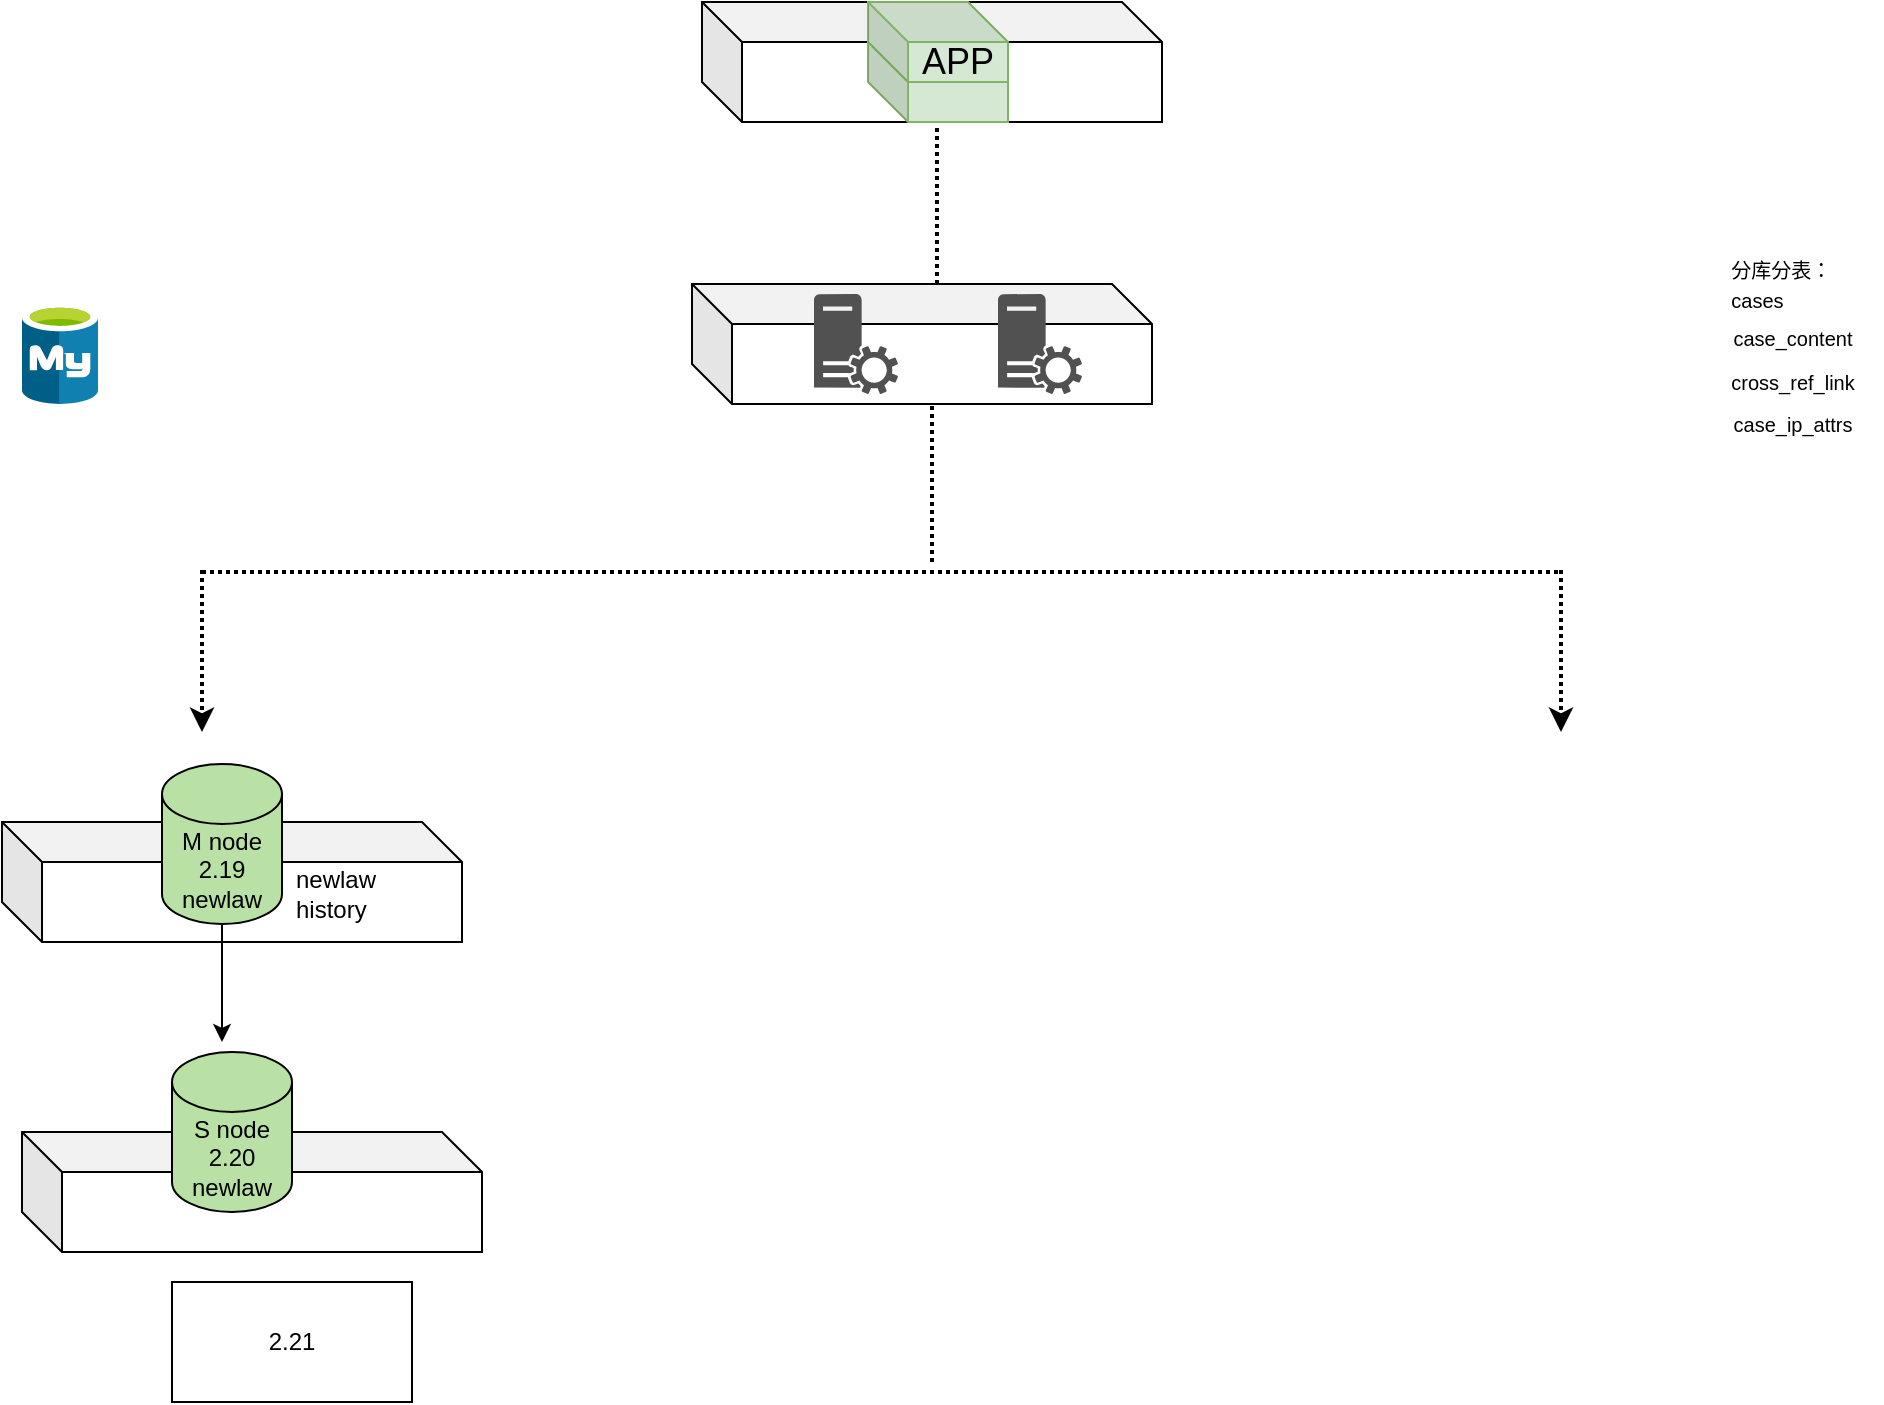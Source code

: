 <mxfile version="20.0.3" type="github"><diagram id="j-rCefn72ytLqk8BoCXE" name="Page-1"><mxGraphModel dx="1550" dy="835" grid="1" gridSize="10" guides="1" tooltips="1" connect="1" arrows="1" fold="1" page="1" pageScale="1" pageWidth="1169" pageHeight="827" math="0" shadow="0"><root><mxCell id="0"/><mxCell id="1" parent="0"/><mxCell id="BMvWIDHhbsveti_zvsIt-7" value="" style="shape=cube;whiteSpace=wrap;html=1;boundedLbl=1;backgroundOutline=1;darkOpacity=0.05;darkOpacity2=0.1;" parent="1" vertex="1"><mxGeometry x="100" y="530" width="230" height="60" as="geometry"/></mxCell><mxCell id="Rm1kZXsYe9PU0bUZ6z79-13" style="edgeStyle=orthogonalEdgeStyle;rounded=0;orthogonalLoop=1;jettySize=auto;html=1;exitX=0.5;exitY=1;exitDx=0;exitDy=0;exitPerimeter=0;" parent="1" source="BMvWIDHhbsveti_zvsIt-8" edge="1"><mxGeometry relative="1" as="geometry"><mxPoint x="210" y="640" as="targetPoint"/></mxGeometry></mxCell><mxCell id="BMvWIDHhbsveti_zvsIt-8" value="M node 2.19&lt;br&gt;newlaw" style="shape=cylinder3;whiteSpace=wrap;html=1;boundedLbl=1;backgroundOutline=1;size=15;fillColor=#B9E0A5;" parent="1" vertex="1"><mxGeometry x="180" y="501" width="60" height="80" as="geometry"/></mxCell><mxCell id="BMvWIDHhbsveti_zvsIt-14" value="" style="shape=cube;whiteSpace=wrap;html=1;boundedLbl=1;backgroundOutline=1;darkOpacity=0.05;darkOpacity2=0.1;" parent="1" vertex="1"><mxGeometry x="110" y="685" width="230" height="60" as="geometry"/></mxCell><mxCell id="BMvWIDHhbsveti_zvsIt-15" value="S node 2.20&lt;br&gt;newlaw" style="shape=cylinder3;whiteSpace=wrap;html=1;boundedLbl=1;backgroundOutline=1;size=15;fillColor=#B9E0A5;" parent="1" vertex="1"><mxGeometry x="185" y="645" width="60" height="80" as="geometry"/></mxCell><mxCell id="BMvWIDHhbsveti_zvsIt-21" value="" style="endArrow=none;html=1;rounded=0;dashed=1;strokeWidth=2;dashPattern=1 1;" parent="1" edge="1"><mxGeometry width="50" height="50" relative="1" as="geometry"><mxPoint x="200" y="405" as="sourcePoint"/><mxPoint x="880" y="405" as="targetPoint"/></mxGeometry></mxCell><mxCell id="BMvWIDHhbsveti_zvsIt-22" value="" style="endArrow=classic;html=1;rounded=0;strokeWidth=2;dashed=1;dashPattern=1 1;" parent="1" edge="1"><mxGeometry width="50" height="50" relative="1" as="geometry"><mxPoint x="200" y="404" as="sourcePoint"/><mxPoint x="200" y="485" as="targetPoint"/></mxGeometry></mxCell><mxCell id="BMvWIDHhbsveti_zvsIt-23" value="" style="endArrow=classic;html=1;rounded=0;strokeWidth=2;dashed=1;dashPattern=1 1;" parent="1" edge="1"><mxGeometry width="50" height="50" relative="1" as="geometry"><mxPoint x="879.5" y="404" as="sourcePoint"/><mxPoint x="879.5" y="485" as="targetPoint"/></mxGeometry></mxCell><mxCell id="BMvWIDHhbsveti_zvsIt-24" value="" style="shape=cube;whiteSpace=wrap;html=1;boundedLbl=1;backgroundOutline=1;darkOpacity=0.05;darkOpacity2=0.1;" parent="1" vertex="1"><mxGeometry x="445" y="261" width="230" height="60" as="geometry"/></mxCell><mxCell id="BMvWIDHhbsveti_zvsIt-32" value="" style="shape=cube;whiteSpace=wrap;html=1;boundedLbl=1;backgroundOutline=1;darkOpacity=0.05;darkOpacity2=0.1;" parent="1" vertex="1"><mxGeometry x="450" y="120" width="230" height="60" as="geometry"/></mxCell><mxCell id="BMvWIDHhbsveti_zvsIt-35" value="" style="shape=cube;whiteSpace=wrap;html=1;boundedLbl=1;backgroundOutline=1;darkOpacity=0.05;darkOpacity2=0.1;fillColor=#d5e8d4;strokeColor=#82b366;" parent="1" vertex="1"><mxGeometry x="533" y="140" width="70" height="40" as="geometry"/></mxCell><mxCell id="BMvWIDHhbsveti_zvsIt-36" value="&lt;font style=&quot;font-size: 18px&quot;&gt;APP&lt;/font&gt;" style="shape=cube;whiteSpace=wrap;html=1;boundedLbl=1;backgroundOutline=1;darkOpacity=0.05;darkOpacity2=0.1;fillColor=#d5e8d4;strokeColor=#82b366;" parent="1" vertex="1"><mxGeometry x="533" y="120" width="70" height="40" as="geometry"/></mxCell><mxCell id="BMvWIDHhbsveti_zvsIt-37" value="" style="endArrow=none;dashed=1;html=1;dashPattern=1 1;strokeWidth=2;rounded=0;fontSize=18;fontColor=#000000;" parent="1" edge="1"><mxGeometry width="50" height="50" relative="1" as="geometry"><mxPoint x="565" y="400" as="sourcePoint"/><mxPoint x="565" y="321" as="targetPoint"/></mxGeometry></mxCell><mxCell id="BMvWIDHhbsveti_zvsIt-38" value="" style="endArrow=none;dashed=1;html=1;dashPattern=1 1;strokeWidth=2;rounded=0;fontSize=18;fontColor=#000000;" parent="1" edge="1"><mxGeometry width="50" height="50" relative="1" as="geometry"><mxPoint x="567.5" y="261" as="sourcePoint"/><mxPoint x="567.5" y="182" as="targetPoint"/></mxGeometry></mxCell><mxCell id="BMvWIDHhbsveti_zvsIt-39" value="&lt;div style=&quot;text-align: left&quot;&gt;&lt;span style=&quot;font-size: 10px&quot;&gt;分库分表：&lt;/span&gt;&lt;/div&gt;&lt;font style=&quot;font-size: 10px&quot;&gt;&lt;div style=&quot;text-align: left&quot;&gt;&lt;span&gt;cases&lt;/span&gt;&lt;/div&gt;case_content&lt;br style=&quot;font-size: 10px&quot;&gt;cross_ref_link&lt;br&gt;case_ip_attrs&lt;br&gt;&lt;/font&gt;" style="text;html=1;resizable=0;autosize=1;align=center;verticalAlign=middle;points=[];fillColor=none;strokeColor=none;rounded=0;fontSize=18;fontColor=#000000;" parent="1" vertex="1"><mxGeometry x="950" y="231" width="90" height="120" as="geometry"/></mxCell><mxCell id="Rm1kZXsYe9PU0bUZ6z79-1" value="newlaw&lt;br&gt;history" style="text;html=1;resizable=0;autosize=1;align=left;verticalAlign=middle;points=[];fillColor=none;strokeColor=none;rounded=0;" parent="1" vertex="1"><mxGeometry x="245" y="551" width="60" height="30" as="geometry"/></mxCell><mxCell id="Rm1kZXsYe9PU0bUZ6z79-14" value="2.21" style="rounded=0;whiteSpace=wrap;html=1;" parent="1" vertex="1"><mxGeometry x="185" y="760" width="120" height="60" as="geometry"/></mxCell><mxCell id="crrwPuvogulhCAbJLKEx-3" value="" style="sketch=0;pointerEvents=1;shadow=0;dashed=0;html=1;strokeColor=none;labelPosition=center;verticalLabelPosition=bottom;verticalAlign=top;align=center;fillColor=#515151;shape=mxgraph.mscae.system_center.roles;fontSize=12;" vertex="1" parent="1"><mxGeometry x="506" y="266" width="42" height="50" as="geometry"/></mxCell><mxCell id="crrwPuvogulhCAbJLKEx-5" value="" style="sketch=0;pointerEvents=1;shadow=0;dashed=0;html=1;strokeColor=none;labelPosition=center;verticalLabelPosition=bottom;verticalAlign=top;align=center;fillColor=#515151;shape=mxgraph.mscae.system_center.roles;fontSize=12;" vertex="1" parent="1"><mxGeometry x="598" y="266" width="42" height="50" as="geometry"/></mxCell><mxCell id="crrwPuvogulhCAbJLKEx-6" value="" style="sketch=0;aspect=fixed;html=1;points=[];align=center;image;fontSize=12;image=img/lib/mscae/Azure_Database_for_MySQL_servers.svg;" vertex="1" parent="1"><mxGeometry x="110" y="271" width="38" height="50" as="geometry"/></mxCell></root></mxGraphModel></diagram></mxfile>